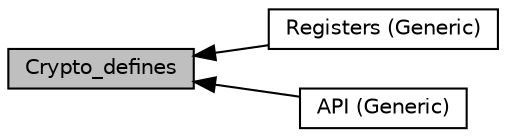 digraph "Crypto_defines"
{
  edge [fontname="Helvetica",fontsize="10",labelfontname="Helvetica",labelfontsize="10"];
  node [fontname="Helvetica",fontsize="10",shape=record];
  rankdir=LR;
  Node1 [label="Registers (Generic)",height=0.2,width=0.4,color="black", fillcolor="white", style="filled",URL="$group__crypto__registers__gen.html",tooltip="Register access to the CRYP controller. "];
  Node2 [label="API (Generic)",height=0.2,width=0.4,color="black", fillcolor="white", style="filled",URL="$group__crypto__api__gen.html",tooltip="API for the CRYP controller. "];
  Node0 [label="Crypto_defines",height=0.2,width=0.4,color="black", fillcolor="grey75", style="filled", fontcolor="black"];
  Node0->Node1 [shape=plaintext, dir="back", style="solid"];
  Node0->Node2 [shape=plaintext, dir="back", style="solid"];
}
